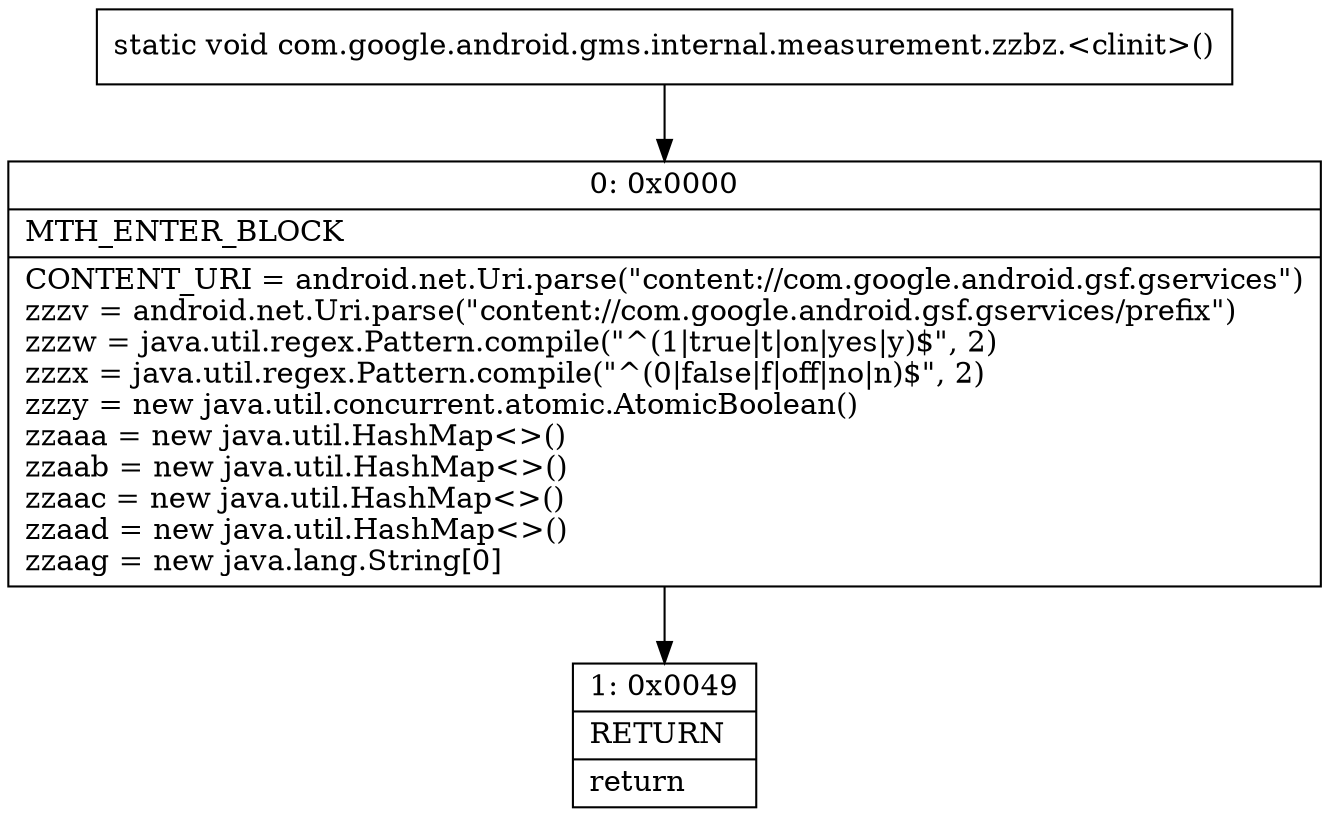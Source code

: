 digraph "CFG forcom.google.android.gms.internal.measurement.zzbz.\<clinit\>()V" {
Node_0 [shape=record,label="{0\:\ 0x0000|MTH_ENTER_BLOCK\l|CONTENT_URI = android.net.Uri.parse(\"content:\/\/com.google.android.gsf.gservices\")\lzzzv = android.net.Uri.parse(\"content:\/\/com.google.android.gsf.gservices\/prefix\")\lzzzw = java.util.regex.Pattern.compile(\"^(1\|true\|t\|on\|yes\|y)$\", 2)\lzzzx = java.util.regex.Pattern.compile(\"^(0\|false\|f\|off\|no\|n)$\", 2)\lzzzy = new java.util.concurrent.atomic.AtomicBoolean()\lzzaaa = new java.util.HashMap\<\>()\lzzaab = new java.util.HashMap\<\>()\lzzaac = new java.util.HashMap\<\>()\lzzaad = new java.util.HashMap\<\>()\lzzaag = new java.lang.String[0]\l}"];
Node_1 [shape=record,label="{1\:\ 0x0049|RETURN\l|return\l}"];
MethodNode[shape=record,label="{static void com.google.android.gms.internal.measurement.zzbz.\<clinit\>() }"];
MethodNode -> Node_0;
Node_0 -> Node_1;
}

